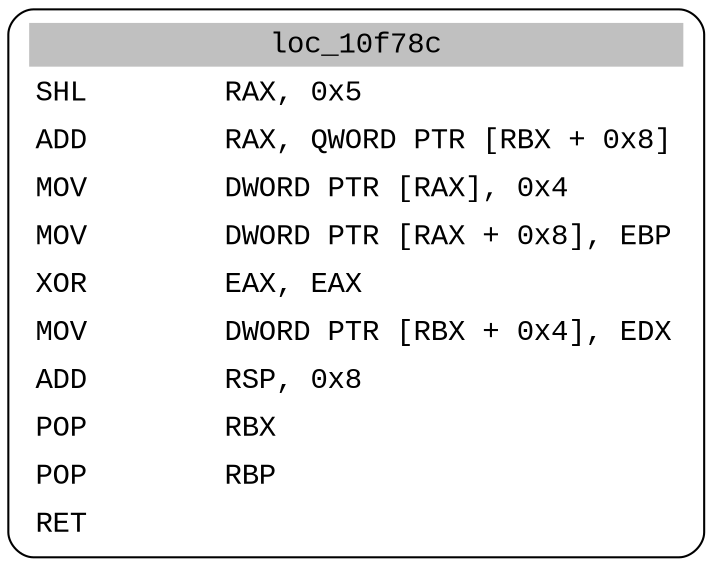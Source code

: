 digraph asm_graph {
1941 [
shape="Mrecord" fontname="Courier New"label =<<table border="0" cellborder="0" cellpadding="3"><tr><td align="center" colspan="2" bgcolor="grey">loc_10f78c</td></tr><tr><td align="left">SHL        RAX, 0x5</td></tr><tr><td align="left">ADD        RAX, QWORD PTR [RBX + 0x8]</td></tr><tr><td align="left">MOV        DWORD PTR [RAX], 0x4</td></tr><tr><td align="left">MOV        DWORD PTR [RAX + 0x8], EBP</td></tr><tr><td align="left">XOR        EAX, EAX</td></tr><tr><td align="left">MOV        DWORD PTR [RBX + 0x4], EDX</td></tr><tr><td align="left">ADD        RSP, 0x8</td></tr><tr><td align="left">POP        RBX</td></tr><tr><td align="left">POP        RBP</td></tr><tr><td align="left">RET        </td></tr></table>> ];
}